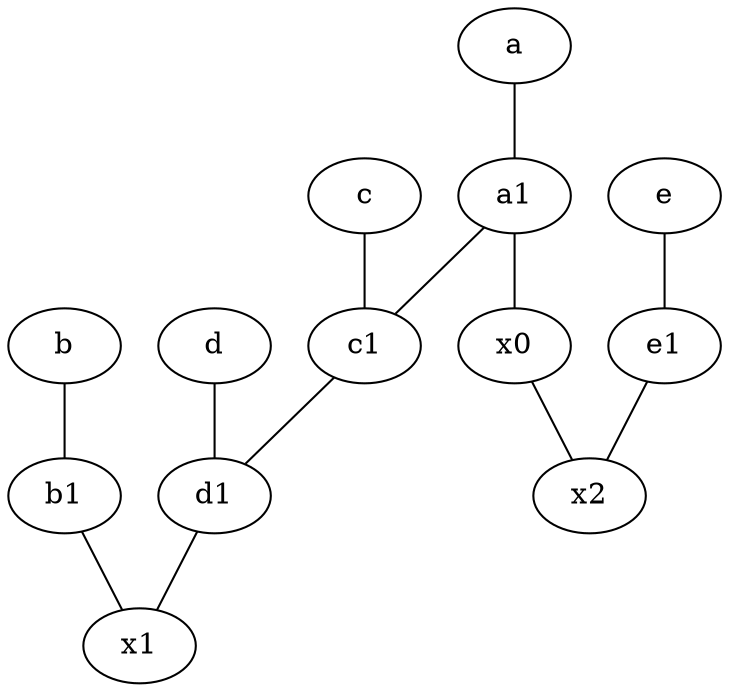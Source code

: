 graph {
	node [labelfontsize=50]
	x2 [labelfontsize=50]
	b1 [labelfontsize=50 pos="9,4!"]
	c [labelfontsize=50 pos="4.5,2!"]
	x0 [labelfontsize=50]
	a1 [labelfontsize=50 pos="8,3!"]
	d1 [labelfontsize=50 pos="3,5!"]
	e1 [labelfontsize=50 pos="7,7!"]
	x1 [labelfontsize=50]
	c1 [labelfontsize=50 pos="4.5,3!"]
	c -- c1
	e -- e1
	c1 -- d1
	d1 -- x1
	b1 -- x1
	d -- d1
	b -- b1
	a1 -- c1
	a -- a1
	x0 -- x2
	e1 -- x2
	a1 -- x0
}
